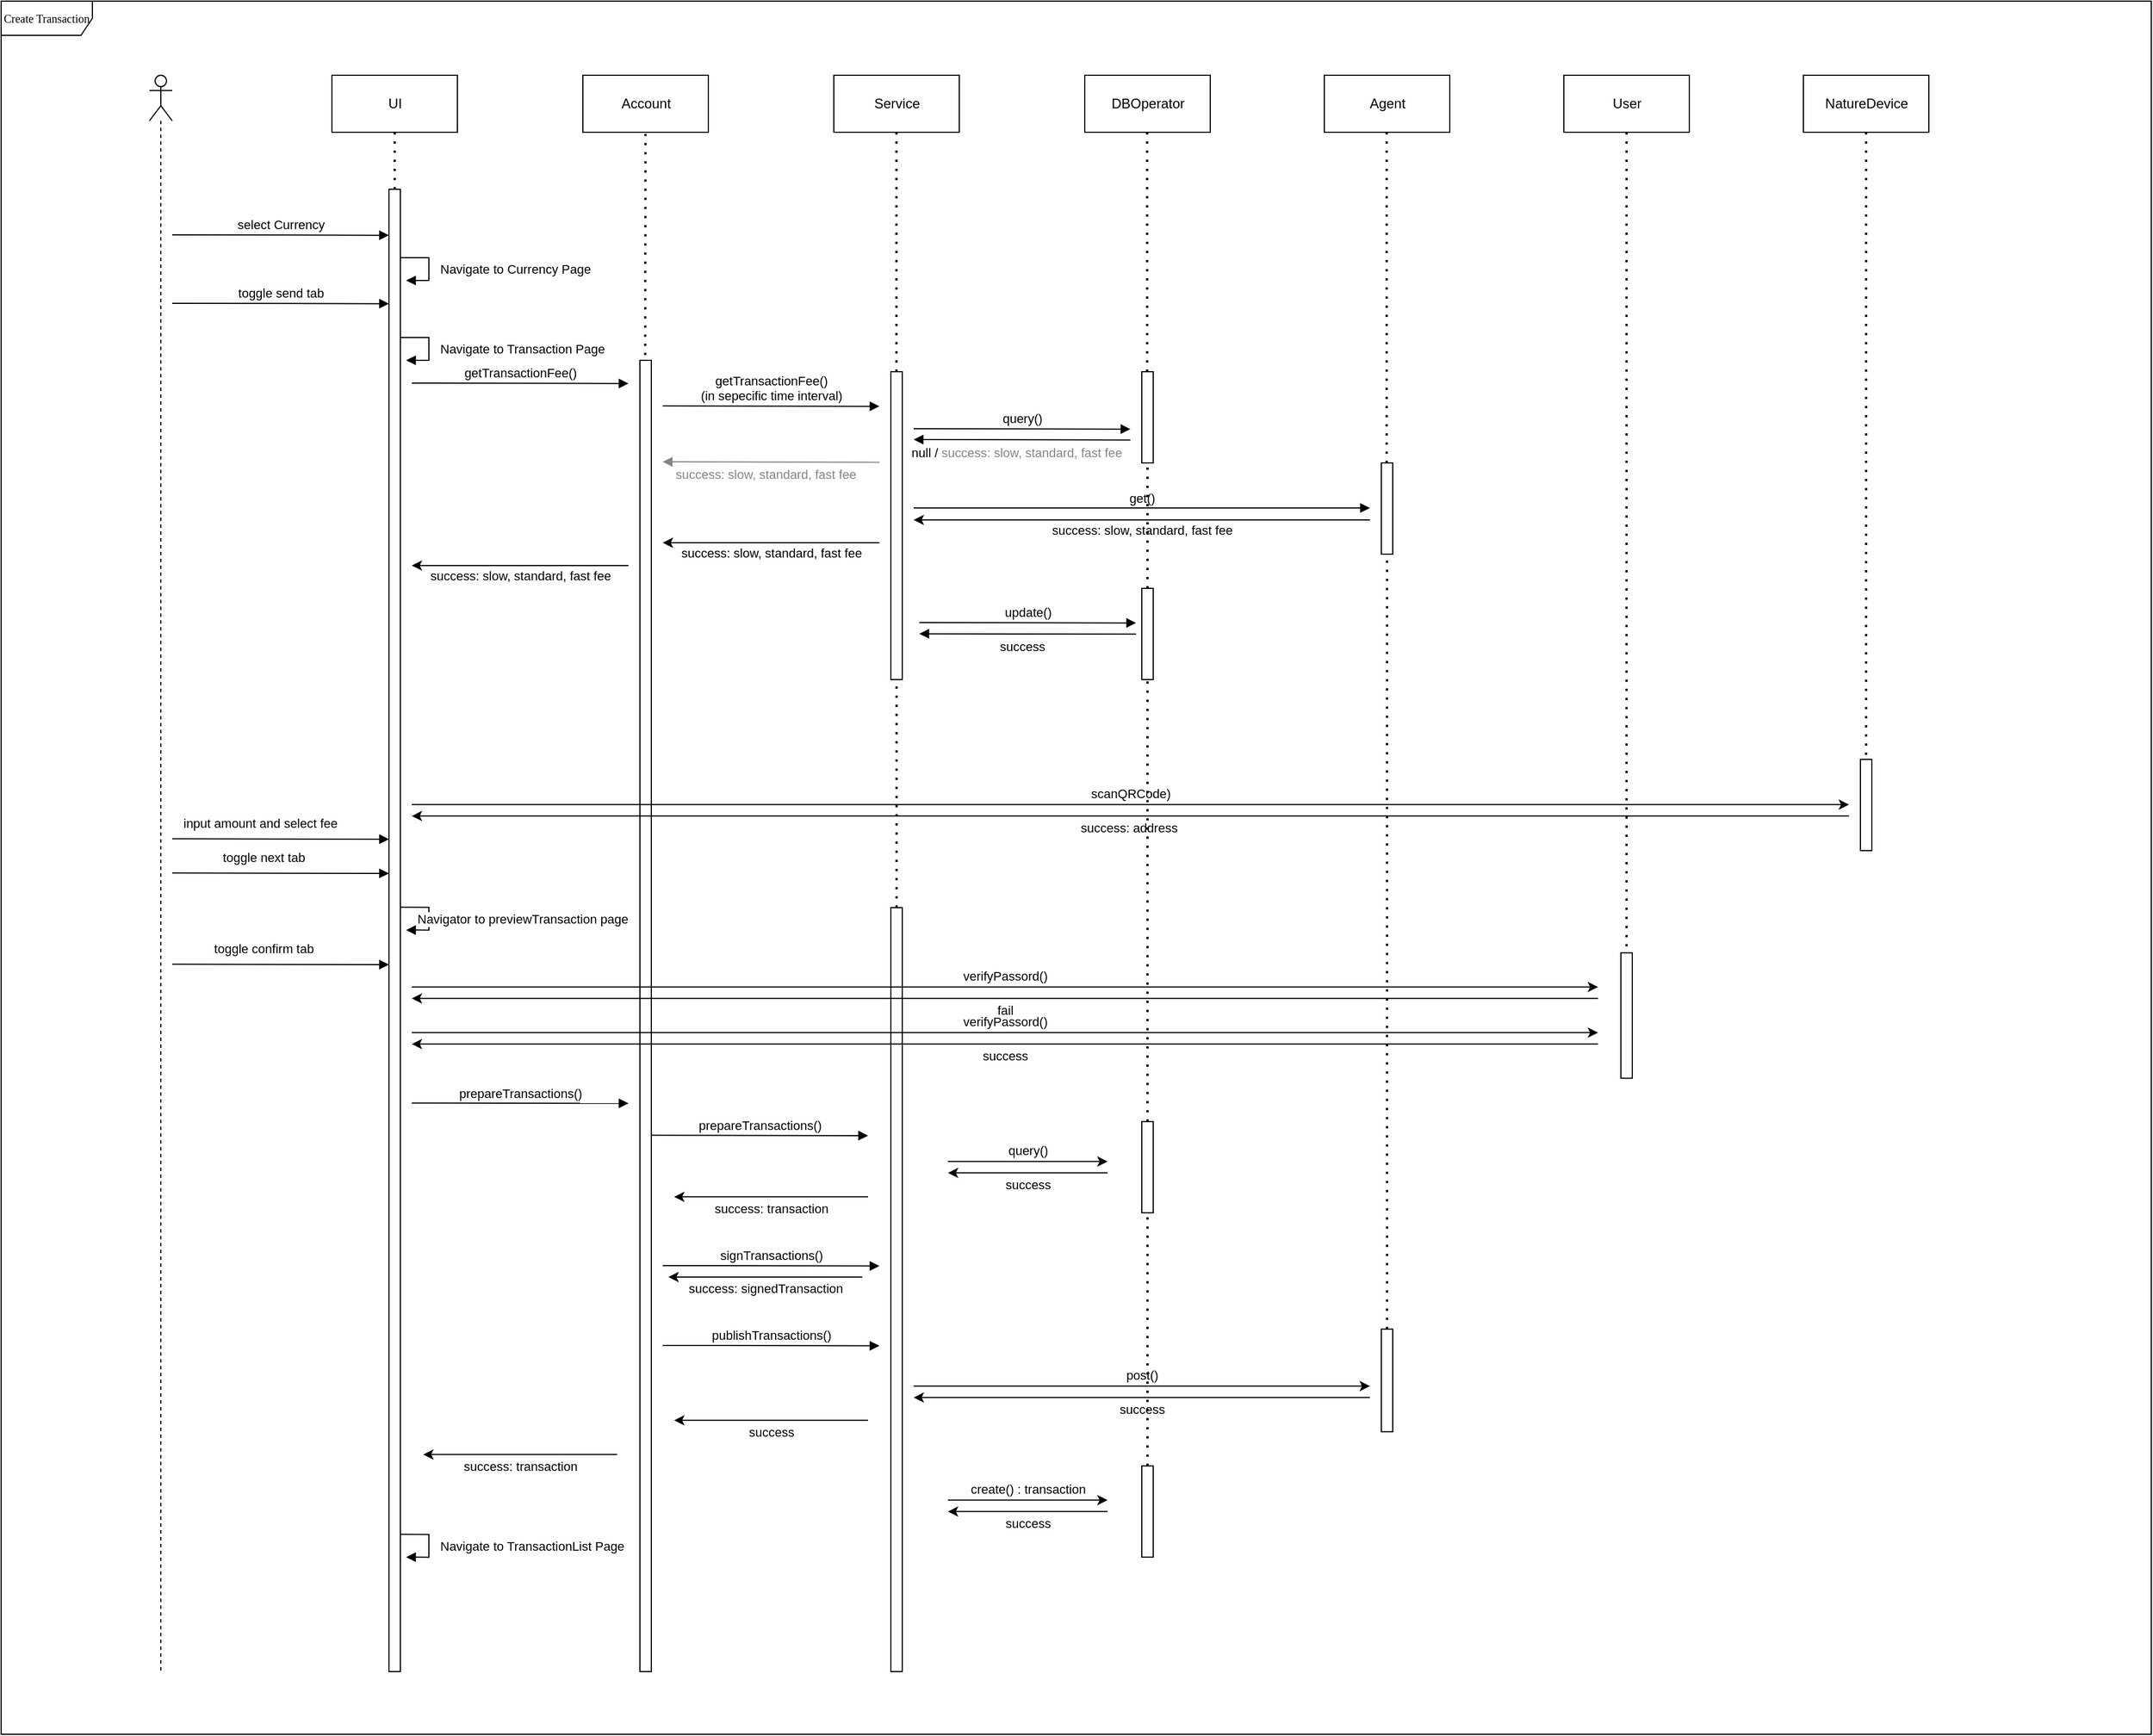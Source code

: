 <mxfile version="14.1.9" type="github">
  <diagram id="b_HOBoyHXO5Ja4javFt-" name="Page-1">
    <mxGraphModel dx="2374" dy="3803" grid="1" gridSize="10" guides="1" tooltips="1" connect="1" arrows="1" fold="1" page="1" pageScale="1" pageWidth="850" pageHeight="1100" math="0" shadow="0">
      <root>
        <mxCell id="0" />
        <mxCell id="1" parent="0" />
        <mxCell id="MXxWDGwqUyN41YwI7G1P-2" value="" style="group" vertex="1" connectable="0" parent="1">
          <mxGeometry x="2060" y="-830" width="1885" height="1520" as="geometry" />
        </mxCell>
        <mxCell id="MXxWDGwqUyN41YwI7G1P-3" value="Create Transaction" style="shape=umlFrame;whiteSpace=wrap;html=1;rounded=0;shadow=0;comic=0;labelBackgroundColor=none;strokeWidth=1;fontFamily=Verdana;fontSize=10;align=center;width=80;height=30;" vertex="1" parent="MXxWDGwqUyN41YwI7G1P-2">
          <mxGeometry width="1885" height="1520" as="geometry" />
        </mxCell>
        <mxCell id="MXxWDGwqUyN41YwI7G1P-4" value="UI" style="html=1;" vertex="1" parent="MXxWDGwqUyN41YwI7G1P-2">
          <mxGeometry x="290" y="65" width="110" height="50" as="geometry" />
        </mxCell>
        <mxCell id="MXxWDGwqUyN41YwI7G1P-5" value="Account" style="html=1;" vertex="1" parent="MXxWDGwqUyN41YwI7G1P-2">
          <mxGeometry x="510" y="65" width="110" height="50" as="geometry" />
        </mxCell>
        <mxCell id="MXxWDGwqUyN41YwI7G1P-6" value="DBOperator" style="html=1;" vertex="1" parent="MXxWDGwqUyN41YwI7G1P-2">
          <mxGeometry x="950" y="65" width="110" height="50" as="geometry" />
        </mxCell>
        <mxCell id="MXxWDGwqUyN41YwI7G1P-7" value="" style="html=1;points=[];perimeter=orthogonalPerimeter;" vertex="1" parent="MXxWDGwqUyN41YwI7G1P-2">
          <mxGeometry x="340" y="165" width="10" height="1300" as="geometry" />
        </mxCell>
        <mxCell id="MXxWDGwqUyN41YwI7G1P-8" value="" style="shape=umlLifeline;participant=umlActor;perimeter=lifelinePerimeter;whiteSpace=wrap;html=1;container=1;collapsible=0;recursiveResize=0;verticalAlign=top;spacingTop=36;outlineConnect=0;" vertex="1" parent="MXxWDGwqUyN41YwI7G1P-2">
          <mxGeometry x="130" y="65" width="20" height="1400" as="geometry" />
        </mxCell>
        <mxCell id="MXxWDGwqUyN41YwI7G1P-9" value="select Currency" style="html=1;verticalAlign=bottom;endArrow=block;" edge="1" parent="MXxWDGwqUyN41YwI7G1P-2">
          <mxGeometry x="20" y="-65" width="80" as="geometry">
            <mxPoint x="150" y="205.0" as="sourcePoint" />
            <mxPoint x="340" y="205.34" as="targetPoint" />
          </mxGeometry>
        </mxCell>
        <mxCell id="MXxWDGwqUyN41YwI7G1P-10" value="" style="endArrow=none;dashed=1;html=1;dashPattern=1 3;strokeWidth=2;entryX=0.5;entryY=1;entryDx=0;entryDy=0;" edge="1" parent="MXxWDGwqUyN41YwI7G1P-2" target="MXxWDGwqUyN41YwI7G1P-4">
          <mxGeometry x="20" y="-65" width="50" height="50" as="geometry">
            <mxPoint x="345" y="165" as="sourcePoint" />
            <mxPoint x="660" y="155" as="targetPoint" />
          </mxGeometry>
        </mxCell>
        <mxCell id="MXxWDGwqUyN41YwI7G1P-11" value="" style="endArrow=none;dashed=1;html=1;dashPattern=1 3;strokeWidth=2;entryX=0.5;entryY=1;entryDx=0;entryDy=0;exitX=0.467;exitY=-0.004;exitDx=0;exitDy=0;exitPerimeter=0;" edge="1" parent="MXxWDGwqUyN41YwI7G1P-2" source="MXxWDGwqUyN41YwI7G1P-27">
          <mxGeometry x="20" y="-65" width="50" height="50" as="geometry">
            <mxPoint x="564.88" y="205" as="sourcePoint" />
            <mxPoint x="564.88" y="115" as="targetPoint" />
          </mxGeometry>
        </mxCell>
        <mxCell id="MXxWDGwqUyN41YwI7G1P-12" value="" style="endArrow=none;dashed=1;html=1;dashPattern=1 3;strokeWidth=2;entryX=0.5;entryY=1;entryDx=0;entryDy=0;" edge="1" parent="MXxWDGwqUyN41YwI7G1P-2" source="MXxWDGwqUyN41YwI7G1P-85">
          <mxGeometry x="20" y="-65" width="50" height="50" as="geometry">
            <mxPoint x="1005" y="335" as="sourcePoint" />
            <mxPoint x="1004.71" y="115" as="targetPoint" />
          </mxGeometry>
        </mxCell>
        <mxCell id="MXxWDGwqUyN41YwI7G1P-13" value="" style="group" vertex="1" connectable="0" parent="MXxWDGwqUyN41YwI7G1P-2">
          <mxGeometry x="730" y="65" width="110" height="530" as="geometry" />
        </mxCell>
        <mxCell id="MXxWDGwqUyN41YwI7G1P-14" value="Service" style="html=1;" vertex="1" parent="MXxWDGwqUyN41YwI7G1P-13">
          <mxGeometry width="110" height="50" as="geometry" />
        </mxCell>
        <mxCell id="MXxWDGwqUyN41YwI7G1P-15" value="" style="endArrow=none;dashed=1;html=1;dashPattern=1 3;strokeWidth=2;entryX=0.5;entryY=1;entryDx=0;entryDy=0;" edge="1" parent="MXxWDGwqUyN41YwI7G1P-13" source="MXxWDGwqUyN41YwI7G1P-16">
          <mxGeometry width="50" height="50" relative="1" as="geometry">
            <mxPoint x="54.88" y="140" as="sourcePoint" />
            <mxPoint x="54.88" y="50" as="targetPoint" />
          </mxGeometry>
        </mxCell>
        <mxCell id="MXxWDGwqUyN41YwI7G1P-16" value="" style="html=1;points=[];perimeter=orthogonalPerimeter;" vertex="1" parent="MXxWDGwqUyN41YwI7G1P-13">
          <mxGeometry x="50" y="260" width="10" height="270" as="geometry" />
        </mxCell>
        <mxCell id="MXxWDGwqUyN41YwI7G1P-17" value="getTransactionFee()" style="html=1;verticalAlign=bottom;endArrow=block;" edge="1" parent="MXxWDGwqUyN41YwI7G1P-2">
          <mxGeometry x="20" y="5" width="80" as="geometry">
            <mxPoint x="360" y="335.0" as="sourcePoint" />
            <mxPoint x="550" y="335.34" as="targetPoint" />
          </mxGeometry>
        </mxCell>
        <mxCell id="MXxWDGwqUyN41YwI7G1P-18" value="&lt;span style=&quot;font-family: &amp;#34;helvetica&amp;#34; ; text-align: center&quot;&gt;Navigate to Currency Page&lt;/span&gt;" style="edgeStyle=orthogonalEdgeStyle;html=1;align=left;spacingLeft=2;endArrow=block;rounded=0;entryX=1;entryY=0;" edge="1" parent="MXxWDGwqUyN41YwI7G1P-2">
          <mxGeometry x="-1720" y="-135" as="geometry">
            <mxPoint x="350" y="225" as="sourcePoint" />
            <Array as="points">
              <mxPoint x="375" y="225" />
            </Array>
            <mxPoint x="355" y="245" as="targetPoint" />
            <mxPoint x="28" as="offset" />
          </mxGeometry>
        </mxCell>
        <mxCell id="MXxWDGwqUyN41YwI7G1P-19" value="toggle send tab" style="html=1;verticalAlign=bottom;endArrow=block;" edge="1" parent="MXxWDGwqUyN41YwI7G1P-2">
          <mxGeometry x="20" y="-5" width="80" as="geometry">
            <mxPoint x="150" y="265" as="sourcePoint" />
            <mxPoint x="340" y="265.34" as="targetPoint" />
          </mxGeometry>
        </mxCell>
        <mxCell id="MXxWDGwqUyN41YwI7G1P-20" value="&lt;span style=&quot;font-family: &amp;#34;helvetica&amp;#34; ; text-align: center&quot;&gt;Navigate to Transaction Page&lt;/span&gt;" style="edgeStyle=orthogonalEdgeStyle;html=1;align=left;spacingLeft=2;endArrow=block;rounded=0;entryX=1;entryY=0;" edge="1" parent="MXxWDGwqUyN41YwI7G1P-2">
          <mxGeometry x="-1720" y="-65" as="geometry">
            <mxPoint x="350" y="295" as="sourcePoint" />
            <Array as="points">
              <mxPoint x="375" y="295.01" />
              <mxPoint x="375" y="315.01" />
            </Array>
            <mxPoint x="355" y="315" as="targetPoint" />
            <mxPoint x="28" as="offset" />
          </mxGeometry>
        </mxCell>
        <mxCell id="MXxWDGwqUyN41YwI7G1P-21" value="" style="endArrow=none;html=1;startArrow=classic;startFill=1;endFill=0;" edge="1" parent="MXxWDGwqUyN41YwI7G1P-2">
          <mxGeometry x="-200" y="-5" as="geometry">
            <mxPoint x="360" y="495" as="sourcePoint" />
            <mxPoint x="550" y="495" as="targetPoint" />
          </mxGeometry>
        </mxCell>
        <mxCell id="MXxWDGwqUyN41YwI7G1P-22" value="success: slow, standard, fast fee" style="edgeLabel;resizable=0;html=1;align=center;verticalAlign=middle;" connectable="0" vertex="1" parent="MXxWDGwqUyN41YwI7G1P-21">
          <mxGeometry relative="1" as="geometry">
            <mxPoint y="9" as="offset" />
          </mxGeometry>
        </mxCell>
        <mxCell id="MXxWDGwqUyN41YwI7G1P-23" value="Agent" style="html=1;" vertex="1" parent="MXxWDGwqUyN41YwI7G1P-2">
          <mxGeometry x="1160" y="65" width="110" height="50" as="geometry" />
        </mxCell>
        <mxCell id="MXxWDGwqUyN41YwI7G1P-24" value="" style="endArrow=none;dashed=1;html=1;dashPattern=1 3;strokeWidth=2;entryX=0.5;entryY=1;entryDx=0;entryDy=0;" edge="1" parent="MXxWDGwqUyN41YwI7G1P-2" source="MXxWDGwqUyN41YwI7G1P-88">
          <mxGeometry x="230" y="-65" width="50" height="50" as="geometry">
            <mxPoint x="1215" y="335" as="sourcePoint" />
            <mxPoint x="1214.71" y="115" as="targetPoint" />
          </mxGeometry>
        </mxCell>
        <mxCell id="MXxWDGwqUyN41YwI7G1P-25" value="User" style="html=1;" vertex="1" parent="MXxWDGwqUyN41YwI7G1P-2">
          <mxGeometry x="1370" y="65" width="110" height="50" as="geometry" />
        </mxCell>
        <mxCell id="MXxWDGwqUyN41YwI7G1P-26" value="" style="endArrow=none;dashed=1;html=1;dashPattern=1 3;strokeWidth=2;entryX=0.5;entryY=1;entryDx=0;entryDy=0;exitX=0.5;exitY=1;exitDx=0;exitDy=0;" edge="1" parent="MXxWDGwqUyN41YwI7G1P-2" source="MXxWDGwqUyN41YwI7G1P-25" target="MXxWDGwqUyN41YwI7G1P-29">
          <mxGeometry x="439.46" y="-65" width="50" height="50" as="geometry">
            <mxPoint x="1425" y="135" as="sourcePoint" />
            <mxPoint x="1424.17" y="115" as="targetPoint" />
          </mxGeometry>
        </mxCell>
        <mxCell id="MXxWDGwqUyN41YwI7G1P-27" value="" style="html=1;points=[];perimeter=orthogonalPerimeter;" vertex="1" parent="MXxWDGwqUyN41YwI7G1P-2">
          <mxGeometry x="560" y="315" width="10" height="1150" as="geometry" />
        </mxCell>
        <mxCell id="MXxWDGwqUyN41YwI7G1P-28" value="input amount and select fee&amp;nbsp;&amp;nbsp;" style="html=1;verticalAlign=bottom;endArrow=block;" edge="1" parent="MXxWDGwqUyN41YwI7G1P-2">
          <mxGeometry x="-1720" y="209.86" width="80" as="geometry">
            <mxPoint x="150.0" y="734.66" as="sourcePoint" />
            <mxPoint x="340.0" y="735" as="targetPoint" />
            <mxPoint x="-15" y="-5" as="offset" />
          </mxGeometry>
        </mxCell>
        <mxCell id="MXxWDGwqUyN41YwI7G1P-29" value="" style="html=1;points=[];perimeter=orthogonalPerimeter;" vertex="1" parent="MXxWDGwqUyN41YwI7G1P-2">
          <mxGeometry x="1420" y="834.66" width="10" height="110" as="geometry" />
        </mxCell>
        <mxCell id="MXxWDGwqUyN41YwI7G1P-30" value="toggle next tab" style="html=1;verticalAlign=bottom;endArrow=block;" edge="1" parent="MXxWDGwqUyN41YwI7G1P-2">
          <mxGeometry x="-1720" y="239.86" width="80" as="geometry">
            <mxPoint x="150" y="764.66" as="sourcePoint" />
            <mxPoint x="340" y="765.0" as="targetPoint" />
            <mxPoint x="-15" y="-5" as="offset" />
          </mxGeometry>
        </mxCell>
        <mxCell id="MXxWDGwqUyN41YwI7G1P-31" value="&lt;span style=&quot;font-family: &amp;#34;helvetica&amp;#34; ; text-align: center&quot;&gt;Navigator to previewTransaction page&lt;/span&gt;" style="edgeStyle=orthogonalEdgeStyle;html=1;align=left;spacingLeft=2;endArrow=block;rounded=0;entryX=1;entryY=0;" edge="1" parent="MXxWDGwqUyN41YwI7G1P-2">
          <mxGeometry x="-1720" y="194.66" as="geometry">
            <mxPoint x="350" y="794.66" as="sourcePoint" />
            <Array as="points">
              <mxPoint x="375" y="794.67" />
              <mxPoint x="375" y="814.67" />
            </Array>
            <mxPoint x="355" y="814.66" as="targetPoint" />
            <mxPoint x="8" as="offset" />
          </mxGeometry>
        </mxCell>
        <mxCell id="MXxWDGwqUyN41YwI7G1P-32" value="toggle confirm tab" style="html=1;verticalAlign=bottom;endArrow=block;" edge="1" parent="MXxWDGwqUyN41YwI7G1P-2">
          <mxGeometry x="-1720" y="319.86" width="80" as="geometry">
            <mxPoint x="150" y="844.66" as="sourcePoint" />
            <mxPoint x="340" y="845.0" as="targetPoint" />
            <mxPoint x="-15" y="-5" as="offset" />
          </mxGeometry>
        </mxCell>
        <mxCell id="MXxWDGwqUyN41YwI7G1P-33" value="&lt;span style=&quot;font-family: &amp;#34;helvetica&amp;#34; ; text-align: center&quot;&gt;Navigate to TransactionList Page&lt;/span&gt;" style="edgeStyle=orthogonalEdgeStyle;html=1;align=left;spacingLeft=2;endArrow=block;rounded=0;entryX=1;entryY=0;" edge="1" parent="MXxWDGwqUyN41YwI7G1P-2">
          <mxGeometry x="-1720" y="984.66" as="geometry">
            <mxPoint x="350" y="1344.66" as="sourcePoint" />
            <Array as="points">
              <mxPoint x="375" y="1344.67" />
              <mxPoint x="375" y="1364.67" />
            </Array>
            <mxPoint x="355" y="1364.66" as="targetPoint" />
            <mxPoint x="28" as="offset" />
          </mxGeometry>
        </mxCell>
        <mxCell id="MXxWDGwqUyN41YwI7G1P-34" value="getTransactionFee()&lt;br&gt;(in sepecific time interval)" style="html=1;verticalAlign=bottom;endArrow=block;" edge="1" parent="MXxWDGwqUyN41YwI7G1P-2">
          <mxGeometry x="240" y="25" width="80" as="geometry">
            <mxPoint x="580" y="355" as="sourcePoint" />
            <mxPoint x="770" y="355.34" as="targetPoint" />
          </mxGeometry>
        </mxCell>
        <mxCell id="MXxWDGwqUyN41YwI7G1P-35" value="query()" style="html=1;verticalAlign=bottom;endArrow=block;" edge="1" parent="MXxWDGwqUyN41YwI7G1P-2">
          <mxGeometry x="460" y="45" width="80" as="geometry">
            <mxPoint x="800" y="375" as="sourcePoint" />
            <mxPoint x="990" y="375.34" as="targetPoint" />
          </mxGeometry>
        </mxCell>
        <mxCell id="MXxWDGwqUyN41YwI7G1P-36" value="null / &lt;font color=&quot;#858585&quot;&gt;success: slow, standard, fast fee&lt;/font&gt;" style="html=1;verticalAlign=bottom;endArrow=none;endFill=0;startArrow=block;startFill=1;" edge="1" parent="MXxWDGwqUyN41YwI7G1P-2">
          <mxGeometry x="-1790" y="424.5" width="80" as="geometry">
            <mxPoint x="800" y="384.5" as="sourcePoint" />
            <mxPoint x="990" y="384.84" as="targetPoint" />
            <mxPoint x="-5" y="20" as="offset" />
          </mxGeometry>
        </mxCell>
        <mxCell id="MXxWDGwqUyN41YwI7G1P-37" value="get()" style="html=1;verticalAlign=bottom;endArrow=block;" edge="1" parent="MXxWDGwqUyN41YwI7G1P-2">
          <mxGeometry x="460" y="114.5" width="80" as="geometry">
            <mxPoint x="800" y="444.5" as="sourcePoint" />
            <mxPoint x="1200" y="444.5" as="targetPoint" />
          </mxGeometry>
        </mxCell>
        <mxCell id="MXxWDGwqUyN41YwI7G1P-38" value="" style="endArrow=none;html=1;startArrow=classic;startFill=1;endFill=0;" edge="1" parent="MXxWDGwqUyN41YwI7G1P-2">
          <mxGeometry x="15" y="-25" as="geometry">
            <mxPoint x="580" y="475" as="sourcePoint" />
            <mxPoint x="770" y="475" as="targetPoint" />
          </mxGeometry>
        </mxCell>
        <mxCell id="MXxWDGwqUyN41YwI7G1P-39" value="success: slow, standard, fast fee" style="edgeLabel;resizable=0;html=1;align=center;verticalAlign=middle;" connectable="0" vertex="1" parent="MXxWDGwqUyN41YwI7G1P-38">
          <mxGeometry relative="1" as="geometry">
            <mxPoint y="9" as="offset" />
          </mxGeometry>
        </mxCell>
        <mxCell id="MXxWDGwqUyN41YwI7G1P-40" value="" style="endArrow=none;html=1;startArrow=classic;startFill=1;endFill=0;" edge="1" parent="MXxWDGwqUyN41YwI7G1P-2">
          <mxGeometry x="450" y="-45" as="geometry">
            <mxPoint x="800" y="455" as="sourcePoint" />
            <mxPoint x="1200" y="455" as="targetPoint" />
          </mxGeometry>
        </mxCell>
        <mxCell id="MXxWDGwqUyN41YwI7G1P-41" value="success: slow, standard, fast fee" style="edgeLabel;resizable=0;html=1;align=center;verticalAlign=middle;" connectable="0" vertex="1" parent="MXxWDGwqUyN41YwI7G1P-40">
          <mxGeometry relative="1" as="geometry">
            <mxPoint y="9" as="offset" />
          </mxGeometry>
        </mxCell>
        <mxCell id="MXxWDGwqUyN41YwI7G1P-42" value="NatureDevice" style="html=1;" vertex="1" parent="MXxWDGwqUyN41YwI7G1P-2">
          <mxGeometry x="1580" y="65" width="110" height="50" as="geometry" />
        </mxCell>
        <mxCell id="MXxWDGwqUyN41YwI7G1P-43" value="" style="endArrow=none;dashed=1;html=1;dashPattern=1 3;strokeWidth=2;entryX=0.5;entryY=1;entryDx=0;entryDy=0;exitX=0.5;exitY=1;exitDx=0;exitDy=0;" edge="1" parent="MXxWDGwqUyN41YwI7G1P-2" source="MXxWDGwqUyN41YwI7G1P-42" target="MXxWDGwqUyN41YwI7G1P-44">
          <mxGeometry x="649.46" y="-65" width="50" height="50" as="geometry">
            <mxPoint x="1635" y="135" as="sourcePoint" />
            <mxPoint x="1634.17" y="115" as="targetPoint" />
          </mxGeometry>
        </mxCell>
        <mxCell id="MXxWDGwqUyN41YwI7G1P-44" value="" style="html=1;points=[];perimeter=orthogonalPerimeter;" vertex="1" parent="MXxWDGwqUyN41YwI7G1P-2">
          <mxGeometry x="1630" y="665" width="10" height="80" as="geometry" />
        </mxCell>
        <mxCell id="MXxWDGwqUyN41YwI7G1P-45" value="" style="html=1;points=[];perimeter=orthogonalPerimeter;" vertex="1" parent="MXxWDGwqUyN41YwI7G1P-2">
          <mxGeometry x="1000" y="1284.66" width="10" height="80" as="geometry" />
        </mxCell>
        <mxCell id="MXxWDGwqUyN41YwI7G1P-46" value="" style="html=1;points=[];perimeter=orthogonalPerimeter;" vertex="1" parent="MXxWDGwqUyN41YwI7G1P-2">
          <mxGeometry x="780" y="795" width="10" height="670" as="geometry" />
        </mxCell>
        <mxCell id="MXxWDGwqUyN41YwI7G1P-47" value="prepareTransactions()" style="html=1;verticalAlign=bottom;endArrow=block;" edge="1" parent="MXxWDGwqUyN41YwI7G1P-2">
          <mxGeometry x="20" y="517.76" width="80" as="geometry">
            <mxPoint x="360" y="966.33" as="sourcePoint" />
            <mxPoint x="550" y="966.67" as="targetPoint" />
            <mxPoint as="offset" />
          </mxGeometry>
        </mxCell>
        <mxCell id="MXxWDGwqUyN41YwI7G1P-48" value="" style="endArrow=none;html=1;startArrow=classic;startFill=1;endFill=0;" edge="1" parent="MXxWDGwqUyN41YwI7G1P-2">
          <mxGeometry x="-200" y="774.66" as="geometry">
            <mxPoint x="370" y="1274.66" as="sourcePoint" />
            <mxPoint x="540" y="1274.66" as="targetPoint" />
          </mxGeometry>
        </mxCell>
        <mxCell id="MXxWDGwqUyN41YwI7G1P-49" value="success: transaction" style="edgeLabel;resizable=0;html=1;align=center;verticalAlign=middle;" connectable="0" vertex="1" parent="MXxWDGwqUyN41YwI7G1P-48">
          <mxGeometry relative="1" as="geometry">
            <mxPoint y="10" as="offset" />
          </mxGeometry>
        </mxCell>
        <mxCell id="MXxWDGwqUyN41YwI7G1P-50" value="" style="html=1;points=[];perimeter=orthogonalPerimeter;" vertex="1" parent="MXxWDGwqUyN41YwI7G1P-2">
          <mxGeometry x="1210" y="1164.66" width="10" height="90" as="geometry" />
        </mxCell>
        <mxCell id="MXxWDGwqUyN41YwI7G1P-51" value="prepareTransactions()" style="html=1;verticalAlign=bottom;endArrow=block;" edge="1" parent="MXxWDGwqUyN41YwI7G1P-2">
          <mxGeometry x="230" y="546.09" width="80" as="geometry">
            <mxPoint x="570" y="994.66" as="sourcePoint" />
            <mxPoint x="760" y="995" as="targetPoint" />
            <mxPoint as="offset" />
          </mxGeometry>
        </mxCell>
        <mxCell id="MXxWDGwqUyN41YwI7G1P-52" value="" style="group" vertex="1" connectable="0" parent="MXxWDGwqUyN41YwI7G1P-2">
          <mxGeometry x="830" y="1017.66" width="140" height="10" as="geometry" />
        </mxCell>
        <mxCell id="MXxWDGwqUyN41YwI7G1P-53" value="" style="endArrow=classic;html=1;" edge="1" parent="MXxWDGwqUyN41YwI7G1P-52">
          <mxGeometry x="-810" y="-480.0" as="geometry">
            <mxPoint as="sourcePoint" />
            <mxPoint x="140" as="targetPoint" />
          </mxGeometry>
        </mxCell>
        <mxCell id="MXxWDGwqUyN41YwI7G1P-54" value="query()" style="edgeLabel;resizable=0;html=1;align=center;verticalAlign=middle;" connectable="0" vertex="1" parent="MXxWDGwqUyN41YwI7G1P-53">
          <mxGeometry relative="1" as="geometry">
            <mxPoint y="-9.66" as="offset" />
          </mxGeometry>
        </mxCell>
        <mxCell id="MXxWDGwqUyN41YwI7G1P-55" value="" style="endArrow=none;html=1;startArrow=classic;startFill=1;endFill=0;" edge="1" parent="MXxWDGwqUyN41YwI7G1P-52">
          <mxGeometry x="-810" y="-480.0" as="geometry">
            <mxPoint y="10" as="sourcePoint" />
            <mxPoint x="140" y="10" as="targetPoint" />
          </mxGeometry>
        </mxCell>
        <mxCell id="MXxWDGwqUyN41YwI7G1P-56" value="success" style="edgeLabel;resizable=0;html=1;align=center;verticalAlign=middle;" connectable="0" vertex="1" parent="MXxWDGwqUyN41YwI7G1P-55">
          <mxGeometry relative="1" as="geometry">
            <mxPoint y="10" as="offset" />
          </mxGeometry>
        </mxCell>
        <mxCell id="MXxWDGwqUyN41YwI7G1P-57" value="" style="group" vertex="1" connectable="0" parent="MXxWDGwqUyN41YwI7G1P-2">
          <mxGeometry x="800" y="1214.66" width="400" height="10" as="geometry" />
        </mxCell>
        <mxCell id="MXxWDGwqUyN41YwI7G1P-58" value="" style="endArrow=classic;html=1;" edge="1" parent="MXxWDGwqUyN41YwI7G1P-57">
          <mxGeometry x="-700" y="-480" as="geometry">
            <mxPoint as="sourcePoint" />
            <mxPoint x="400" as="targetPoint" />
          </mxGeometry>
        </mxCell>
        <mxCell id="MXxWDGwqUyN41YwI7G1P-59" value="post()" style="edgeLabel;resizable=0;html=1;align=center;verticalAlign=middle;" connectable="0" vertex="1" parent="MXxWDGwqUyN41YwI7G1P-58">
          <mxGeometry relative="1" as="geometry">
            <mxPoint y="-9.66" as="offset" />
          </mxGeometry>
        </mxCell>
        <mxCell id="MXxWDGwqUyN41YwI7G1P-60" value="" style="endArrow=none;html=1;startArrow=classic;startFill=1;endFill=0;" edge="1" parent="MXxWDGwqUyN41YwI7G1P-57">
          <mxGeometry x="-700" y="-470" as="geometry">
            <mxPoint y="10" as="sourcePoint" />
            <mxPoint x="400" y="10" as="targetPoint" />
          </mxGeometry>
        </mxCell>
        <mxCell id="MXxWDGwqUyN41YwI7G1P-61" value="success" style="edgeLabel;resizable=0;html=1;align=center;verticalAlign=middle;" connectable="0" vertex="1" parent="MXxWDGwqUyN41YwI7G1P-60">
          <mxGeometry relative="1" as="geometry">
            <mxPoint y="10" as="offset" />
          </mxGeometry>
        </mxCell>
        <mxCell id="MXxWDGwqUyN41YwI7G1P-62" value="" style="group" vertex="1" connectable="0" parent="MXxWDGwqUyN41YwI7G1P-2">
          <mxGeometry x="360" y="864.66" width="1040" height="10" as="geometry" />
        </mxCell>
        <mxCell id="MXxWDGwqUyN41YwI7G1P-63" value="" style="endArrow=classic;html=1;" edge="1" parent="MXxWDGwqUyN41YwI7G1P-62">
          <mxGeometry x="-1820.0" y="-480" as="geometry">
            <mxPoint as="sourcePoint" />
            <mxPoint x="1040" as="targetPoint" />
          </mxGeometry>
        </mxCell>
        <mxCell id="MXxWDGwqUyN41YwI7G1P-64" value="verifyPassord()" style="edgeLabel;resizable=0;html=1;align=center;verticalAlign=middle;" connectable="0" vertex="1" parent="MXxWDGwqUyN41YwI7G1P-63">
          <mxGeometry relative="1" as="geometry">
            <mxPoint y="-9.66" as="offset" />
          </mxGeometry>
        </mxCell>
        <mxCell id="MXxWDGwqUyN41YwI7G1P-65" value="" style="endArrow=none;html=1;startArrow=classic;startFill=1;endFill=0;" edge="1" parent="MXxWDGwqUyN41YwI7G1P-62">
          <mxGeometry x="-1820.0" y="-470" as="geometry">
            <mxPoint y="10" as="sourcePoint" />
            <mxPoint x="1040" y="10" as="targetPoint" />
          </mxGeometry>
        </mxCell>
        <mxCell id="MXxWDGwqUyN41YwI7G1P-66" value="fail" style="edgeLabel;resizable=0;html=1;align=center;verticalAlign=middle;" connectable="0" vertex="1" parent="MXxWDGwqUyN41YwI7G1P-65">
          <mxGeometry relative="1" as="geometry">
            <mxPoint y="10" as="offset" />
          </mxGeometry>
        </mxCell>
        <mxCell id="MXxWDGwqUyN41YwI7G1P-67" value="" style="group" vertex="1" connectable="0" parent="MXxWDGwqUyN41YwI7G1P-2">
          <mxGeometry x="360" y="904.66" width="1040" height="10" as="geometry" />
        </mxCell>
        <mxCell id="MXxWDGwqUyN41YwI7G1P-68" value="" style="endArrow=classic;html=1;" edge="1" parent="MXxWDGwqUyN41YwI7G1P-67">
          <mxGeometry x="-1820" y="-480" as="geometry">
            <mxPoint as="sourcePoint" />
            <mxPoint x="1040" as="targetPoint" />
          </mxGeometry>
        </mxCell>
        <mxCell id="MXxWDGwqUyN41YwI7G1P-69" value="verifyPassord()" style="edgeLabel;resizable=0;html=1;align=center;verticalAlign=middle;" connectable="0" vertex="1" parent="MXxWDGwqUyN41YwI7G1P-68">
          <mxGeometry relative="1" as="geometry">
            <mxPoint y="-9.66" as="offset" />
          </mxGeometry>
        </mxCell>
        <mxCell id="MXxWDGwqUyN41YwI7G1P-70" value="" style="endArrow=none;html=1;startArrow=classic;startFill=1;endFill=0;" edge="1" parent="MXxWDGwqUyN41YwI7G1P-67">
          <mxGeometry x="-1820" y="-470" as="geometry">
            <mxPoint y="10" as="sourcePoint" />
            <mxPoint x="1040" y="10" as="targetPoint" />
          </mxGeometry>
        </mxCell>
        <mxCell id="MXxWDGwqUyN41YwI7G1P-71" value="success" style="edgeLabel;resizable=0;html=1;align=center;verticalAlign=middle;" connectable="0" vertex="1" parent="MXxWDGwqUyN41YwI7G1P-70">
          <mxGeometry relative="1" as="geometry">
            <mxPoint y="10" as="offset" />
          </mxGeometry>
        </mxCell>
        <mxCell id="MXxWDGwqUyN41YwI7G1P-72" value="" style="endArrow=none;html=1;startArrow=classic;startFill=1;endFill=0;" edge="1" parent="MXxWDGwqUyN41YwI7G1P-2">
          <mxGeometry x="20" y="548.66" as="geometry">
            <mxPoint x="590" y="1048.66" as="sourcePoint" />
            <mxPoint x="760" y="1048.66" as="targetPoint" />
          </mxGeometry>
        </mxCell>
        <mxCell id="MXxWDGwqUyN41YwI7G1P-73" value="success: transaction" style="edgeLabel;resizable=0;html=1;align=center;verticalAlign=middle;" connectable="0" vertex="1" parent="MXxWDGwqUyN41YwI7G1P-72">
          <mxGeometry relative="1" as="geometry">
            <mxPoint y="10" as="offset" />
          </mxGeometry>
        </mxCell>
        <mxCell id="MXxWDGwqUyN41YwI7G1P-74" value="signTransactions()" style="html=1;verticalAlign=bottom;endArrow=block;" edge="1" parent="MXxWDGwqUyN41YwI7G1P-2">
          <mxGeometry x="240" y="660.38" width="80" as="geometry">
            <mxPoint x="580" y="1108.95" as="sourcePoint" />
            <mxPoint x="770" y="1109.29" as="targetPoint" />
            <mxPoint as="offset" />
          </mxGeometry>
        </mxCell>
        <mxCell id="MXxWDGwqUyN41YwI7G1P-75" value="" style="endArrow=none;html=1;startArrow=classic;startFill=1;endFill=0;" edge="1" parent="MXxWDGwqUyN41YwI7G1P-2">
          <mxGeometry x="15" y="618.95" as="geometry">
            <mxPoint x="585" y="1118.95" as="sourcePoint" />
            <mxPoint x="755" y="1118.95" as="targetPoint" />
          </mxGeometry>
        </mxCell>
        <mxCell id="MXxWDGwqUyN41YwI7G1P-76" value="success: signedTransaction" style="edgeLabel;resizable=0;html=1;align=center;verticalAlign=middle;" connectable="0" vertex="1" parent="MXxWDGwqUyN41YwI7G1P-75">
          <mxGeometry relative="1" as="geometry">
            <mxPoint y="10" as="offset" />
          </mxGeometry>
        </mxCell>
        <mxCell id="MXxWDGwqUyN41YwI7G1P-77" value="publishTransactions()" style="html=1;verticalAlign=bottom;endArrow=block;" edge="1" parent="MXxWDGwqUyN41YwI7G1P-2">
          <mxGeometry x="240" y="730.38" width="80" as="geometry">
            <mxPoint x="580" y="1178.95" as="sourcePoint" />
            <mxPoint x="770" y="1179.29" as="targetPoint" />
            <mxPoint as="offset" />
          </mxGeometry>
        </mxCell>
        <mxCell id="MXxWDGwqUyN41YwI7G1P-78" value="" style="endArrow=none;html=1;startArrow=classic;startFill=1;endFill=0;" edge="1" parent="MXxWDGwqUyN41YwI7G1P-2">
          <mxGeometry x="20" y="744.66" as="geometry">
            <mxPoint x="590" y="1244.66" as="sourcePoint" />
            <mxPoint x="760" y="1244.66" as="targetPoint" />
          </mxGeometry>
        </mxCell>
        <mxCell id="MXxWDGwqUyN41YwI7G1P-79" value="success" style="edgeLabel;resizable=0;html=1;align=center;verticalAlign=middle;" connectable="0" vertex="1" parent="MXxWDGwqUyN41YwI7G1P-78">
          <mxGeometry relative="1" as="geometry">
            <mxPoint y="10" as="offset" />
          </mxGeometry>
        </mxCell>
        <mxCell id="MXxWDGwqUyN41YwI7G1P-80" value="" style="group" vertex="1" connectable="0" parent="MXxWDGwqUyN41YwI7G1P-2">
          <mxGeometry x="360" y="704.66" width="1260" height="10" as="geometry" />
        </mxCell>
        <mxCell id="MXxWDGwqUyN41YwI7G1P-81" value="" style="endArrow=classic;html=1;" edge="1" parent="MXxWDGwqUyN41YwI7G1P-80">
          <mxGeometry x="-2205.0" y="-480" as="geometry">
            <mxPoint as="sourcePoint" />
            <mxPoint x="1260" as="targetPoint" />
          </mxGeometry>
        </mxCell>
        <mxCell id="MXxWDGwqUyN41YwI7G1P-82" value="scanQRCode)" style="edgeLabel;resizable=0;html=1;align=center;verticalAlign=middle;" connectable="0" vertex="1" parent="MXxWDGwqUyN41YwI7G1P-81">
          <mxGeometry relative="1" as="geometry">
            <mxPoint y="-9.66" as="offset" />
          </mxGeometry>
        </mxCell>
        <mxCell id="MXxWDGwqUyN41YwI7G1P-83" value="" style="endArrow=none;html=1;startArrow=classic;startFill=1;endFill=0;" edge="1" parent="MXxWDGwqUyN41YwI7G1P-80">
          <mxGeometry x="-2205.0" y="-470" as="geometry">
            <mxPoint y="10" as="sourcePoint" />
            <mxPoint x="1260" y="10" as="targetPoint" />
          </mxGeometry>
        </mxCell>
        <mxCell id="MXxWDGwqUyN41YwI7G1P-84" value="success: address&amp;nbsp;" style="edgeLabel;resizable=0;html=1;align=center;verticalAlign=middle;" connectable="0" vertex="1" parent="MXxWDGwqUyN41YwI7G1P-83">
          <mxGeometry relative="1" as="geometry">
            <mxPoint y="10" as="offset" />
          </mxGeometry>
        </mxCell>
        <mxCell id="MXxWDGwqUyN41YwI7G1P-85" value="" style="html=1;points=[];perimeter=orthogonalPerimeter;" vertex="1" parent="MXxWDGwqUyN41YwI7G1P-2">
          <mxGeometry x="1000" y="325" width="10" height="80" as="geometry" />
        </mxCell>
        <mxCell id="MXxWDGwqUyN41YwI7G1P-86" value="" style="endArrow=none;dashed=1;html=1;dashPattern=1 3;strokeWidth=2;entryX=0.5;entryY=1;entryDx=0;entryDy=0;" edge="1" parent="MXxWDGwqUyN41YwI7G1P-2" source="MXxWDGwqUyN41YwI7G1P-98" target="MXxWDGwqUyN41YwI7G1P-85">
          <mxGeometry x="20" y="-65" width="50" height="50" as="geometry">
            <mxPoint x="1004.71" y="815" as="sourcePoint" />
            <mxPoint x="1004.71" y="115" as="targetPoint" />
          </mxGeometry>
        </mxCell>
        <mxCell id="MXxWDGwqUyN41YwI7G1P-87" value="" style="endArrow=none;dashed=1;html=1;dashPattern=1 3;strokeWidth=2;entryX=0.5;entryY=1;entryDx=0;entryDy=0;" edge="1" parent="MXxWDGwqUyN41YwI7G1P-2" source="MXxWDGwqUyN41YwI7G1P-46" target="MXxWDGwqUyN41YwI7G1P-16">
          <mxGeometry width="50" height="50" relative="1" as="geometry">
            <mxPoint x="3304.88" y="405" as="sourcePoint" />
            <mxPoint x="3304.88" y="-245" as="targetPoint" />
          </mxGeometry>
        </mxCell>
        <mxCell id="MXxWDGwqUyN41YwI7G1P-88" value="" style="html=1;points=[];perimeter=orthogonalPerimeter;" vertex="1" parent="MXxWDGwqUyN41YwI7G1P-2">
          <mxGeometry x="1210" y="405" width="10" height="80" as="geometry" />
        </mxCell>
        <mxCell id="MXxWDGwqUyN41YwI7G1P-89" value="" style="endArrow=none;dashed=1;html=1;dashPattern=1 3;strokeWidth=2;entryX=0.5;entryY=1;entryDx=0;entryDy=0;" edge="1" parent="MXxWDGwqUyN41YwI7G1P-2" source="MXxWDGwqUyN41YwI7G1P-50" target="MXxWDGwqUyN41YwI7G1P-88">
          <mxGeometry x="230" y="-65" width="50" height="50" as="geometry">
            <mxPoint x="1214.71" y="985" as="sourcePoint" />
            <mxPoint x="1214.71" y="115" as="targetPoint" />
          </mxGeometry>
        </mxCell>
        <mxCell id="MXxWDGwqUyN41YwI7G1P-90" value="" style="html=1;points=[];perimeter=orthogonalPerimeter;" vertex="1" parent="MXxWDGwqUyN41YwI7G1P-2">
          <mxGeometry x="1000" y="982.66" width="10" height="80" as="geometry" />
        </mxCell>
        <mxCell id="MXxWDGwqUyN41YwI7G1P-91" value="" style="endArrow=none;dashed=1;html=1;dashPattern=1 3;strokeWidth=2;entryX=0.5;entryY=1;entryDx=0;entryDy=0;" edge="1" parent="MXxWDGwqUyN41YwI7G1P-2" source="MXxWDGwqUyN41YwI7G1P-45" target="MXxWDGwqUyN41YwI7G1P-90">
          <mxGeometry x="20" y="114.66" width="50" height="50" as="geometry">
            <mxPoint x="1005" y="1254.66" as="sourcePoint" />
            <mxPoint x="1005" y="584.66" as="targetPoint" />
          </mxGeometry>
        </mxCell>
        <mxCell id="MXxWDGwqUyN41YwI7G1P-92" value="&lt;font color=&quot;#858585&quot;&gt;success: slow, standard, fast fee&lt;/font&gt;" style="html=1;verticalAlign=bottom;endArrow=none;endFill=0;startArrow=block;startFill=1;strokeColor=#858585;" edge="1" parent="MXxWDGwqUyN41YwI7G1P-2">
          <mxGeometry x="-2010" y="444" width="80" as="geometry">
            <mxPoint x="580" y="404" as="sourcePoint" />
            <mxPoint x="770" y="404.34" as="targetPoint" />
            <mxPoint x="-5" y="20" as="offset" />
          </mxGeometry>
        </mxCell>
        <mxCell id="MXxWDGwqUyN41YwI7G1P-93" value="" style="group" vertex="1" connectable="0" parent="MXxWDGwqUyN41YwI7G1P-2">
          <mxGeometry x="830" y="1314.66" width="140" height="10" as="geometry" />
        </mxCell>
        <mxCell id="MXxWDGwqUyN41YwI7G1P-94" value="" style="endArrow=classic;html=1;" edge="1" parent="MXxWDGwqUyN41YwI7G1P-93">
          <mxGeometry x="-810" y="-480.0" as="geometry">
            <mxPoint as="sourcePoint" />
            <mxPoint x="140" as="targetPoint" />
          </mxGeometry>
        </mxCell>
        <mxCell id="MXxWDGwqUyN41YwI7G1P-95" value="create() : transaction" style="edgeLabel;resizable=0;html=1;align=center;verticalAlign=middle;" connectable="0" vertex="1" parent="MXxWDGwqUyN41YwI7G1P-94">
          <mxGeometry relative="1" as="geometry">
            <mxPoint y="-9.66" as="offset" />
          </mxGeometry>
        </mxCell>
        <mxCell id="MXxWDGwqUyN41YwI7G1P-96" value="" style="endArrow=none;html=1;startArrow=classic;startFill=1;endFill=0;" edge="1" parent="MXxWDGwqUyN41YwI7G1P-93">
          <mxGeometry x="-810" y="-480.0" as="geometry">
            <mxPoint y="10" as="sourcePoint" />
            <mxPoint x="140" y="10" as="targetPoint" />
          </mxGeometry>
        </mxCell>
        <mxCell id="MXxWDGwqUyN41YwI7G1P-97" value="success" style="edgeLabel;resizable=0;html=1;align=center;verticalAlign=middle;" connectable="0" vertex="1" parent="MXxWDGwqUyN41YwI7G1P-96">
          <mxGeometry relative="1" as="geometry">
            <mxPoint y="10" as="offset" />
          </mxGeometry>
        </mxCell>
        <mxCell id="MXxWDGwqUyN41YwI7G1P-98" value="" style="html=1;points=[];perimeter=orthogonalPerimeter;" vertex="1" parent="MXxWDGwqUyN41YwI7G1P-2">
          <mxGeometry x="1000" y="515" width="10" height="80" as="geometry" />
        </mxCell>
        <mxCell id="MXxWDGwqUyN41YwI7G1P-99" value="" style="endArrow=none;dashed=1;html=1;dashPattern=1 3;strokeWidth=2;entryX=0.5;entryY=1;entryDx=0;entryDy=0;" edge="1" parent="MXxWDGwqUyN41YwI7G1P-2" source="MXxWDGwqUyN41YwI7G1P-90" target="MXxWDGwqUyN41YwI7G1P-98">
          <mxGeometry x="20" y="-65" width="50" height="50" as="geometry">
            <mxPoint x="1005" y="982.66" as="sourcePoint" />
            <mxPoint x="1005" y="405" as="targetPoint" />
          </mxGeometry>
        </mxCell>
        <mxCell id="MXxWDGwqUyN41YwI7G1P-100" value="update()" style="html=1;verticalAlign=bottom;endArrow=block;" edge="1" parent="MXxWDGwqUyN41YwI7G1P-2">
          <mxGeometry x="465" y="215" width="80" as="geometry">
            <mxPoint x="805" y="545" as="sourcePoint" />
            <mxPoint x="995" y="545.34" as="targetPoint" />
          </mxGeometry>
        </mxCell>
        <mxCell id="MXxWDGwqUyN41YwI7G1P-101" value="success" style="html=1;verticalAlign=bottom;endArrow=none;endFill=0;startArrow=block;startFill=1;" edge="1" parent="MXxWDGwqUyN41YwI7G1P-2">
          <mxGeometry x="-1785" y="594.83" width="80" as="geometry">
            <mxPoint x="805" y="554.83" as="sourcePoint" />
            <mxPoint x="995" y="555.17" as="targetPoint" />
            <mxPoint x="-5" y="20" as="offset" />
          </mxGeometry>
        </mxCell>
      </root>
    </mxGraphModel>
  </diagram>
</mxfile>
